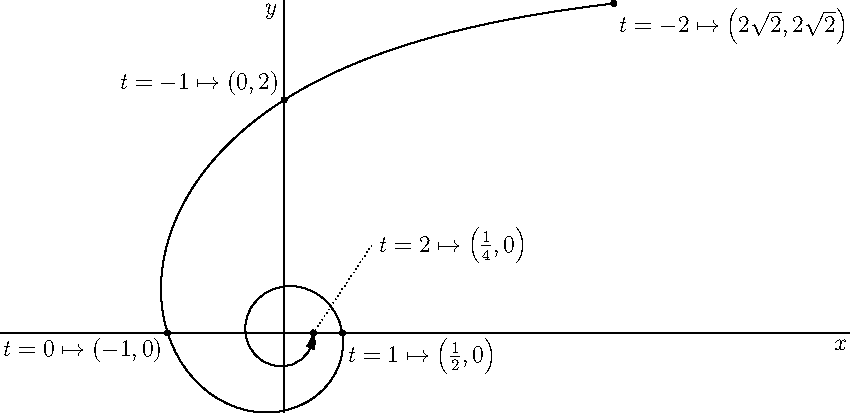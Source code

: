 import graph; 
size(15cm,15cm);

xaxis("$x$");
yaxis("$y$");

real x(real t) {return 2^(-1*t)*cos(pi*2^t);}
real y(real t) {return 2^(-1*t)*sin(pi*2^t);}

draw(graph(x,y,-2,2),Arrow);

dot("$t=-2 \mapsto \left(2\sqrt{2},2\sqrt{2}\right)$",
(2.83,2.83),SE);
dot("$t=-1 \mapsto (0,2)$", (0,2),NW);
dot("$t=0 \mapsto (-1,0)$", (-1,0),SW);
dot("$t=1 \mapsto \left(\frac{1}{2},0\right)$", (0.5,0),SE);
dot((0.25,0));

draw((0.25,0)--(0.75,0.75),dotted);
label("$t=2 \mapsto \left(\frac{1}{4},0\right)$", (0.75,0.75),E);
